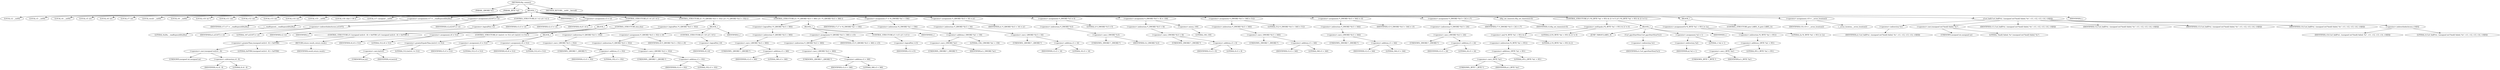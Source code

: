 digraph tftp_connect {  
"1000117" [label = "(METHOD,tftp_connect)" ]
"1000118" [label = "(PARAM,_QWORD *a1)" ]
"1000119" [label = "(PARAM,_BYTE *a2)" ]
"1000120" [label = "(BLOCK,,)" ]
"1000121" [label = "(LOCAL,v2: __int64)" ]
"1000122" [label = "(LOCAL,v3: __int64)" ]
"1000123" [label = "(LOCAL,v4: __int64)" ]
"1000124" [label = "(LOCAL,v5: int)" ]
"1000125" [label = "(LOCAL,v6: int)" ]
"1000126" [label = "(LOCAL,v7: int)" ]
"1000127" [label = "(LOCAL,result: __int64)" ]
"1000128" [label = "(LOCAL,v9: __int64)" ]
"1000129" [label = "(LOCAL,v10: int *)" ]
"1000130" [label = "(LOCAL,v11: int)" ]
"1000131" [label = "(LOCAL,v12: int)" ]
"1000132" [label = "(LOCAL,v13: int)" ]
"1000133" [label = "(LOCAL,v14: int)" ]
"1000134" [label = "(LOCAL,v15: __int64)" ]
"1000135" [label = "(LOCAL,v16: char [ 136 ])" ]
"1000136" [label = "(LOCAL,v17: unsigned __int64)" ]
"1000137" [label = "(<operator>.assignment,v17 = __readfsqword(0x28u))" ]
"1000138" [label = "(IDENTIFIER,v17,v17 = __readfsqword(0x28u))" ]
"1000139" [label = "(__readfsqword,__readfsqword(0x28u))" ]
"1000140" [label = "(LITERAL,0x28u,__readfsqword(0x28u))" ]
"1000141" [label = "(<operator>.assignment,a1[167] = v2)" ]
"1000142" [label = "(<operator>.indirectIndexAccess,a1[167])" ]
"1000143" [label = "(IDENTIFIER,a1,a1[167] = v2)" ]
"1000144" [label = "(LITERAL,167,a1[167] = v2)" ]
"1000145" [label = "(IDENTIFIER,v2,a1[167] = v2)" ]
"1000146" [label = "(CONTROL_STRUCTURE,if ( !v2 ),if ( !v2 ))" ]
"1000147" [label = "(<operator>.logicalNot,!v2)" ]
"1000148" [label = "(IDENTIFIER,v2,!v2)" ]
"1000149" [label = "(IDENTIFIER,L,)" ]
"1000150" [label = "(<operator>.assignment,v3 = v2)" ]
"1000151" [label = "(IDENTIFIER,v3,v3 = v2)" ]
"1000152" [label = "(IDENTIFIER,v2,v3 = v2)" ]
"1000153" [label = "(CONTROL_STRUCTURE,if ( v4 ),if ( v4 ))" ]
"1000154" [label = "(IDENTIFIER,v4,if ( v4 ))" ]
"1000155" [label = "(BLOCK,,)" ]
"1000156" [label = "(IDENTIFIER,L,)" ]
"1000157" [label = "(CONTROL_STRUCTURE,if ( (unsigned int)(v4 - 8) > 0xFFB0 ),if ( (unsigned int)(v4 - 8) > 0xFFB0 ))" ]
"1000158" [label = "(<operator>.greaterThan,(unsigned int)(v4 - 8) > 0xFFB0)" ]
"1000159" [label = "(<operator>.cast,(unsigned int)(v4 - 8))" ]
"1000160" [label = "(UNKNOWN,unsigned int,unsigned int)" ]
"1000161" [label = "(<operator>.subtraction,v4 - 8)" ]
"1000162" [label = "(IDENTIFIER,v4,v4 - 8)" ]
"1000163" [label = "(LITERAL,8,v4 - 8)" ]
"1000164" [label = "(LITERAL,0xFFB0,(unsigned int)(v4 - 8) > 0xFFB0)" ]
"1000165" [label = "(RETURN,return result;,return result;)" ]
"1000166" [label = "(IDENTIFIER,result,return result;)" ]
"1000167" [label = "(<operator>.assignment,v6 = 512)" ]
"1000168" [label = "(IDENTIFIER,v6,v6 = 512)" ]
"1000169" [label = "(LITERAL,512,v6 = 512)" ]
"1000170" [label = "(CONTROL_STRUCTURE,if ( (int)v4 >= 512 ),if ( (int)v4 >= 512 ))" ]
"1000171" [label = "(<operator>.greaterEqualsThan,(int)v4 >= 512)" ]
"1000172" [label = "(<operator>.cast,(int)v4)" ]
"1000173" [label = "(UNKNOWN,int,int)" ]
"1000174" [label = "(IDENTIFIER,v4,(int)v4)" ]
"1000175" [label = "(LITERAL,512,(int)v4 >= 512)" ]
"1000176" [label = "(CONTROL_STRUCTURE,else,else)" ]
"1000177" [label = "(BLOCK,,)" ]
"1000178" [label = "(<operator>.assignment,v5 = 512)" ]
"1000179" [label = "(IDENTIFIER,v5,v5 = 512)" ]
"1000180" [label = "(LITERAL,512,v5 = 512)" ]
"1000181" [label = "(<operator>.assignment,v6 = 512)" ]
"1000182" [label = "(IDENTIFIER,v6,v6 = 512)" ]
"1000183" [label = "(LITERAL,512,v6 = 512)" ]
"1000184" [label = "(CONTROL_STRUCTURE,if ( !*(_QWORD *)(v3 + 352) ),if ( !*(_QWORD *)(v3 + 352) ))" ]
"1000185" [label = "(<operator>.logicalNot,!*(_QWORD *)(v3 + 352))" ]
"1000186" [label = "(<operator>.indirection,*(_QWORD *)(v3 + 352))" ]
"1000187" [label = "(<operator>.cast,(_QWORD *)(v3 + 352))" ]
"1000188" [label = "(UNKNOWN,_QWORD *,_QWORD *)" ]
"1000189" [label = "(<operator>.addition,v3 + 352)" ]
"1000190" [label = "(IDENTIFIER,v3,v3 + 352)" ]
"1000191" [label = "(LITERAL,352,v3 + 352)" ]
"1000192" [label = "(BLOCK,,)" ]
"1000193" [label = "(<operator>.assignment,*(_QWORD *)(v3 + 352) = v9)" ]
"1000194" [label = "(<operator>.indirection,*(_QWORD *)(v3 + 352))" ]
"1000195" [label = "(<operator>.cast,(_QWORD *)(v3 + 352))" ]
"1000196" [label = "(UNKNOWN,_QWORD *,_QWORD *)" ]
"1000197" [label = "(<operator>.addition,v3 + 352)" ]
"1000198" [label = "(IDENTIFIER,v3,v3 + 352)" ]
"1000199" [label = "(LITERAL,352,v3 + 352)" ]
"1000200" [label = "(IDENTIFIER,v9,*(_QWORD *)(v3 + 352) = v9)" ]
"1000201" [label = "(CONTROL_STRUCTURE,if ( !v9 ),if ( !v9 ))" ]
"1000202" [label = "(<operator>.logicalNot,!v9)" ]
"1000203" [label = "(IDENTIFIER,v9,!v9)" ]
"1000204" [label = "(IDENTIFIER,L,)" ]
"1000205" [label = "(CONTROL_STRUCTURE,if ( !*(_QWORD *)(v3 + 360) ),if ( !*(_QWORD *)(v3 + 360) ))" ]
"1000206" [label = "(<operator>.logicalNot,!*(_QWORD *)(v3 + 360))" ]
"1000207" [label = "(<operator>.indirection,*(_QWORD *)(v3 + 360))" ]
"1000208" [label = "(<operator>.cast,(_QWORD *)(v3 + 360))" ]
"1000209" [label = "(UNKNOWN,_QWORD *,_QWORD *)" ]
"1000210" [label = "(<operator>.addition,v3 + 360)" ]
"1000211" [label = "(IDENTIFIER,v3,v3 + 360)" ]
"1000212" [label = "(LITERAL,360,v3 + 360)" ]
"1000213" [label = "(BLOCK,,)" ]
"1000214" [label = "(<operator>.assignment,*(_QWORD *)(v3 + 360) = v15)" ]
"1000215" [label = "(<operator>.indirection,*(_QWORD *)(v3 + 360))" ]
"1000216" [label = "(<operator>.cast,(_QWORD *)(v3 + 360))" ]
"1000217" [label = "(UNKNOWN,_QWORD *,_QWORD *)" ]
"1000218" [label = "(<operator>.addition,v3 + 360)" ]
"1000219" [label = "(IDENTIFIER,v3,v3 + 360)" ]
"1000220" [label = "(LITERAL,360,v3 + 360)" ]
"1000221" [label = "(IDENTIFIER,v15,*(_QWORD *)(v3 + 360) = v15)" ]
"1000222" [label = "(CONTROL_STRUCTURE,if ( !v15 ),if ( !v15 ))" ]
"1000223" [label = "(<operator>.logicalNot,!v15)" ]
"1000224" [label = "(IDENTIFIER,v15,!v15)" ]
"1000225" [label = "(IDENTIFIER,L,)" ]
"1000226" [label = "(<operator>.assignment,v7 = *((_DWORD *)a1 + 156))" ]
"1000227" [label = "(IDENTIFIER,v7,v7 = *((_DWORD *)a1 + 156))" ]
"1000228" [label = "(<operator>.indirection,*((_DWORD *)a1 + 156))" ]
"1000229" [label = "(<operator>.addition,(_DWORD *)a1 + 156)" ]
"1000230" [label = "(<operator>.cast,(_DWORD *)a1)" ]
"1000231" [label = "(UNKNOWN,_DWORD *,_DWORD *)" ]
"1000232" [label = "(IDENTIFIER,a1,(_DWORD *)a1)" ]
"1000233" [label = "(LITERAL,156,(_DWORD *)a1 + 156)" ]
"1000234" [label = "(<operator>.assignment,*(_QWORD *)(v3 + 16) = a1)" ]
"1000235" [label = "(<operator>.indirection,*(_QWORD *)(v3 + 16))" ]
"1000236" [label = "(<operator>.cast,(_QWORD *)(v3 + 16))" ]
"1000237" [label = "(UNKNOWN,_QWORD *,_QWORD *)" ]
"1000238" [label = "(<operator>.addition,v3 + 16)" ]
"1000239" [label = "(IDENTIFIER,v3,v3 + 16)" ]
"1000240" [label = "(LITERAL,16,v3 + 16)" ]
"1000241" [label = "(IDENTIFIER,a1,*(_QWORD *)(v3 + 16) = a1)" ]
"1000242" [label = "(<operator>.assignment,*(_DWORD *)v3 = 0)" ]
"1000243" [label = "(<operator>.indirection,*(_DWORD *)v3)" ]
"1000244" [label = "(<operator>.cast,(_DWORD *)v3)" ]
"1000245" [label = "(UNKNOWN,_DWORD *,_DWORD *)" ]
"1000246" [label = "(IDENTIFIER,v3,(_DWORD *)v3)" ]
"1000247" [label = "(LITERAL,0,*(_DWORD *)v3 = 0)" ]
"1000248" [label = "(<operator>.assignment,*(_DWORD *)(v3 + 8) = -100)" ]
"1000249" [label = "(<operator>.indirection,*(_DWORD *)(v3 + 8))" ]
"1000250" [label = "(<operator>.cast,(_DWORD *)(v3 + 8))" ]
"1000251" [label = "(UNKNOWN,_DWORD *,_DWORD *)" ]
"1000252" [label = "(<operator>.addition,v3 + 8)" ]
"1000253" [label = "(IDENTIFIER,v3,v3 + 8)" ]
"1000254" [label = "(LITERAL,8,v3 + 8)" ]
"1000255" [label = "(<operator>.minus,-100)" ]
"1000256" [label = "(LITERAL,100,-100)" ]
"1000257" [label = "(<operator>.assignment,*(_DWORD *)(v3 + 340) = 512)" ]
"1000258" [label = "(<operator>.indirection,*(_DWORD *)(v3 + 340))" ]
"1000259" [label = "(<operator>.cast,(_DWORD *)(v3 + 340))" ]
"1000260" [label = "(UNKNOWN,_DWORD *,_DWORD *)" ]
"1000261" [label = "(<operator>.addition,v3 + 340)" ]
"1000262" [label = "(IDENTIFIER,v3,v3 + 340)" ]
"1000263" [label = "(LITERAL,340,v3 + 340)" ]
"1000264" [label = "(LITERAL,512,*(_DWORD *)(v3 + 340) = 512)" ]
"1000265" [label = "(<operator>.assignment,*(_DWORD *)(v3 + 344) = v5)" ]
"1000266" [label = "(<operator>.indirection,*(_DWORD *)(v3 + 344))" ]
"1000267" [label = "(<operator>.cast,(_DWORD *)(v3 + 344))" ]
"1000268" [label = "(UNKNOWN,_DWORD *,_DWORD *)" ]
"1000269" [label = "(<operator>.addition,v3 + 344)" ]
"1000270" [label = "(IDENTIFIER,v3,v3 + 344)" ]
"1000271" [label = "(LITERAL,344,v3 + 344)" ]
"1000272" [label = "(IDENTIFIER,v5,*(_DWORD *)(v3 + 344) = v5)" ]
"1000273" [label = "(<operator>.assignment,*(_DWORD *)(v3 + 24) = v7)" ]
"1000274" [label = "(<operator>.indirection,*(_DWORD *)(v3 + 24))" ]
"1000275" [label = "(<operator>.cast,(_DWORD *)(v3 + 24))" ]
"1000276" [label = "(UNKNOWN,_DWORD *,_DWORD *)" ]
"1000277" [label = "(<operator>.addition,v3 + 24)" ]
"1000278" [label = "(IDENTIFIER,v3,v3 + 24)" ]
"1000279" [label = "(LITERAL,24,v3 + 24)" ]
"1000280" [label = "(IDENTIFIER,v7,*(_DWORD *)(v3 + 24) = v7)" ]
"1000281" [label = "(tftp_set_timeouts,tftp_set_timeouts(v3))" ]
"1000282" [label = "(IDENTIFIER,v3,tftp_set_timeouts(v3))" ]
"1000283" [label = "(CONTROL_STRUCTURE,if ( (*((_BYTE *)a1 + 951) & 2) != 0 ),if ( (*((_BYTE *)a1 + 951) & 2) != 0 ))" ]
"1000284" [label = "(<operator>.notEquals,(*((_BYTE *)a1 + 951) & 2) != 0)" ]
"1000285" [label = "(<operator>.and,*((_BYTE *)a1 + 951) & 2)" ]
"1000286" [label = "(<operator>.indirection,*((_BYTE *)a1 + 951))" ]
"1000287" [label = "(<operator>.addition,(_BYTE *)a1 + 951)" ]
"1000288" [label = "(<operator>.cast,(_BYTE *)a1)" ]
"1000289" [label = "(UNKNOWN,_BYTE *,_BYTE *)" ]
"1000290" [label = "(IDENTIFIER,a1,(_BYTE *)a1)" ]
"1000291" [label = "(LITERAL,951,(_BYTE *)a1 + 951)" ]
"1000292" [label = "(LITERAL,2,*((_BYTE *)a1 + 951) & 2)" ]
"1000293" [label = "(LITERAL,0,(*((_BYTE *)a1 + 951) & 2) != 0)" ]
"1000294" [label = "(BLOCK,,)" ]
"1000295" [label = "(JUMP_TARGET,LABEL_9)" ]
"1000296" [label = "(Curl_pgrsStartNow,Curl_pgrsStartNow(*a1))" ]
"1000297" [label = "(<operator>.indirection,*a1)" ]
"1000298" [label = "(IDENTIFIER,a1,Curl_pgrsStartNow(*a1))" ]
"1000299" [label = "(<operator>.assignment,*a2 = 1)" ]
"1000300" [label = "(<operator>.indirection,*a2)" ]
"1000301" [label = "(IDENTIFIER,a2,*a2 = 1)" ]
"1000302" [label = "(LITERAL,1,*a2 = 1)" ]
"1000303" [label = "(IDENTIFIER,L,)" ]
"1000304" [label = "(BLOCK,,)" ]
"1000305" [label = "(<operators>.assignmentOr,*((_BYTE *)a1 + 951) |= 2u)" ]
"1000306" [label = "(<operator>.indirection,*((_BYTE *)a1 + 951))" ]
"1000307" [label = "(<operator>.addition,(_BYTE *)a1 + 951)" ]
"1000308" [label = "(<operator>.cast,(_BYTE *)a1)" ]
"1000309" [label = "(UNKNOWN,_BYTE *,_BYTE *)" ]
"1000310" [label = "(IDENTIFIER,a1,(_BYTE *)a1)" ]
"1000311" [label = "(LITERAL,951,(_BYTE *)a1 + 951)" ]
"1000312" [label = "(LITERAL,2u,*((_BYTE *)a1 + 951) |= 2u)" ]
"1000313" [label = "(CONTROL_STRUCTURE,goto LABEL_9;,goto LABEL_9;)" ]
"1000314" [label = "(<operator>.assignment,v10 = __errno_location())" ]
"1000315" [label = "(IDENTIFIER,v10,v10 = __errno_location())" ]
"1000316" [label = "(__errno_location,__errno_location())" ]
"1000317" [label = "(Curl_failf,Curl_failf(*a1, (unsigned int)\"bind() failed; %s\", v11, v12, v13, v14, v16[0]))" ]
"1000318" [label = "(<operator>.indirection,*a1)" ]
"1000319" [label = "(IDENTIFIER,a1,Curl_failf(*a1, (unsigned int)\"bind() failed; %s\", v11, v12, v13, v14, v16[0]))" ]
"1000320" [label = "(<operator>.cast,(unsigned int)\"bind() failed; %s\")" ]
"1000321" [label = "(UNKNOWN,unsigned int,unsigned int)" ]
"1000322" [label = "(LITERAL,\"bind() failed; %s\",(unsigned int)\"bind() failed; %s\")" ]
"1000323" [label = "(IDENTIFIER,v11,Curl_failf(*a1, (unsigned int)\"bind() failed; %s\", v11, v12, v13, v14, v16[0]))" ]
"1000324" [label = "(IDENTIFIER,v12,Curl_failf(*a1, (unsigned int)\"bind() failed; %s\", v11, v12, v13, v14, v16[0]))" ]
"1000325" [label = "(IDENTIFIER,v13,Curl_failf(*a1, (unsigned int)\"bind() failed; %s\", v11, v12, v13, v14, v16[0]))" ]
"1000326" [label = "(IDENTIFIER,v14,Curl_failf(*a1, (unsigned int)\"bind() failed; %s\", v11, v12, v13, v14, v16[0]))" ]
"1000327" [label = "(<operator>.indirectIndexAccess,v16[0])" ]
"1000328" [label = "(IDENTIFIER,v16,Curl_failf(*a1, (unsigned int)\"bind() failed; %s\", v11, v12, v13, v14, v16[0]))" ]
"1000329" [label = "(LITERAL,0,Curl_failf(*a1, (unsigned int)\"bind() failed; %s\", v11, v12, v13, v14, v16[0]))" ]
"1000330" [label = "(IDENTIFIER,L,)" ]
"1000331" [label = "(METHOD_RETURN,__int64 __fastcall)" ]
  "1000117" -> "1000118" 
  "1000117" -> "1000119" 
  "1000117" -> "1000120" 
  "1000117" -> "1000331" 
  "1000120" -> "1000121" 
  "1000120" -> "1000122" 
  "1000120" -> "1000123" 
  "1000120" -> "1000124" 
  "1000120" -> "1000125" 
  "1000120" -> "1000126" 
  "1000120" -> "1000127" 
  "1000120" -> "1000128" 
  "1000120" -> "1000129" 
  "1000120" -> "1000130" 
  "1000120" -> "1000131" 
  "1000120" -> "1000132" 
  "1000120" -> "1000133" 
  "1000120" -> "1000134" 
  "1000120" -> "1000135" 
  "1000120" -> "1000136" 
  "1000120" -> "1000137" 
  "1000120" -> "1000141" 
  "1000120" -> "1000146" 
  "1000120" -> "1000149" 
  "1000120" -> "1000150" 
  "1000120" -> "1000153" 
  "1000120" -> "1000184" 
  "1000120" -> "1000205" 
  "1000120" -> "1000226" 
  "1000120" -> "1000234" 
  "1000120" -> "1000242" 
  "1000120" -> "1000248" 
  "1000120" -> "1000257" 
  "1000120" -> "1000265" 
  "1000120" -> "1000273" 
  "1000120" -> "1000281" 
  "1000120" -> "1000283" 
  "1000120" -> "1000304" 
  "1000120" -> "1000314" 
  "1000120" -> "1000317" 
  "1000120" -> "1000330" 
  "1000137" -> "1000138" 
  "1000137" -> "1000139" 
  "1000139" -> "1000140" 
  "1000141" -> "1000142" 
  "1000141" -> "1000145" 
  "1000142" -> "1000143" 
  "1000142" -> "1000144" 
  "1000146" -> "1000147" 
  "1000147" -> "1000148" 
  "1000150" -> "1000151" 
  "1000150" -> "1000152" 
  "1000153" -> "1000154" 
  "1000153" -> "1000155" 
  "1000153" -> "1000176" 
  "1000155" -> "1000156" 
  "1000155" -> "1000157" 
  "1000155" -> "1000167" 
  "1000155" -> "1000170" 
  "1000157" -> "1000158" 
  "1000157" -> "1000165" 
  "1000158" -> "1000159" 
  "1000158" -> "1000164" 
  "1000159" -> "1000160" 
  "1000159" -> "1000161" 
  "1000161" -> "1000162" 
  "1000161" -> "1000163" 
  "1000165" -> "1000166" 
  "1000167" -> "1000168" 
  "1000167" -> "1000169" 
  "1000170" -> "1000171" 
  "1000171" -> "1000172" 
  "1000171" -> "1000175" 
  "1000172" -> "1000173" 
  "1000172" -> "1000174" 
  "1000176" -> "1000177" 
  "1000177" -> "1000178" 
  "1000177" -> "1000181" 
  "1000178" -> "1000179" 
  "1000178" -> "1000180" 
  "1000181" -> "1000182" 
  "1000181" -> "1000183" 
  "1000184" -> "1000185" 
  "1000184" -> "1000192" 
  "1000185" -> "1000186" 
  "1000186" -> "1000187" 
  "1000187" -> "1000188" 
  "1000187" -> "1000189" 
  "1000189" -> "1000190" 
  "1000189" -> "1000191" 
  "1000192" -> "1000193" 
  "1000192" -> "1000201" 
  "1000192" -> "1000204" 
  "1000193" -> "1000194" 
  "1000193" -> "1000200" 
  "1000194" -> "1000195" 
  "1000195" -> "1000196" 
  "1000195" -> "1000197" 
  "1000197" -> "1000198" 
  "1000197" -> "1000199" 
  "1000201" -> "1000202" 
  "1000202" -> "1000203" 
  "1000205" -> "1000206" 
  "1000205" -> "1000213" 
  "1000206" -> "1000207" 
  "1000207" -> "1000208" 
  "1000208" -> "1000209" 
  "1000208" -> "1000210" 
  "1000210" -> "1000211" 
  "1000210" -> "1000212" 
  "1000213" -> "1000214" 
  "1000213" -> "1000222" 
  "1000213" -> "1000225" 
  "1000214" -> "1000215" 
  "1000214" -> "1000221" 
  "1000215" -> "1000216" 
  "1000216" -> "1000217" 
  "1000216" -> "1000218" 
  "1000218" -> "1000219" 
  "1000218" -> "1000220" 
  "1000222" -> "1000223" 
  "1000223" -> "1000224" 
  "1000226" -> "1000227" 
  "1000226" -> "1000228" 
  "1000228" -> "1000229" 
  "1000229" -> "1000230" 
  "1000229" -> "1000233" 
  "1000230" -> "1000231" 
  "1000230" -> "1000232" 
  "1000234" -> "1000235" 
  "1000234" -> "1000241" 
  "1000235" -> "1000236" 
  "1000236" -> "1000237" 
  "1000236" -> "1000238" 
  "1000238" -> "1000239" 
  "1000238" -> "1000240" 
  "1000242" -> "1000243" 
  "1000242" -> "1000247" 
  "1000243" -> "1000244" 
  "1000244" -> "1000245" 
  "1000244" -> "1000246" 
  "1000248" -> "1000249" 
  "1000248" -> "1000255" 
  "1000249" -> "1000250" 
  "1000250" -> "1000251" 
  "1000250" -> "1000252" 
  "1000252" -> "1000253" 
  "1000252" -> "1000254" 
  "1000255" -> "1000256" 
  "1000257" -> "1000258" 
  "1000257" -> "1000264" 
  "1000258" -> "1000259" 
  "1000259" -> "1000260" 
  "1000259" -> "1000261" 
  "1000261" -> "1000262" 
  "1000261" -> "1000263" 
  "1000265" -> "1000266" 
  "1000265" -> "1000272" 
  "1000266" -> "1000267" 
  "1000267" -> "1000268" 
  "1000267" -> "1000269" 
  "1000269" -> "1000270" 
  "1000269" -> "1000271" 
  "1000273" -> "1000274" 
  "1000273" -> "1000280" 
  "1000274" -> "1000275" 
  "1000275" -> "1000276" 
  "1000275" -> "1000277" 
  "1000277" -> "1000278" 
  "1000277" -> "1000279" 
  "1000281" -> "1000282" 
  "1000283" -> "1000284" 
  "1000283" -> "1000294" 
  "1000284" -> "1000285" 
  "1000284" -> "1000293" 
  "1000285" -> "1000286" 
  "1000285" -> "1000292" 
  "1000286" -> "1000287" 
  "1000287" -> "1000288" 
  "1000287" -> "1000291" 
  "1000288" -> "1000289" 
  "1000288" -> "1000290" 
  "1000294" -> "1000295" 
  "1000294" -> "1000296" 
  "1000294" -> "1000299" 
  "1000294" -> "1000303" 
  "1000296" -> "1000297" 
  "1000297" -> "1000298" 
  "1000299" -> "1000300" 
  "1000299" -> "1000302" 
  "1000300" -> "1000301" 
  "1000304" -> "1000305" 
  "1000304" -> "1000313" 
  "1000305" -> "1000306" 
  "1000305" -> "1000312" 
  "1000306" -> "1000307" 
  "1000307" -> "1000308" 
  "1000307" -> "1000311" 
  "1000308" -> "1000309" 
  "1000308" -> "1000310" 
  "1000314" -> "1000315" 
  "1000314" -> "1000316" 
  "1000317" -> "1000318" 
  "1000317" -> "1000320" 
  "1000317" -> "1000323" 
  "1000317" -> "1000324" 
  "1000317" -> "1000325" 
  "1000317" -> "1000326" 
  "1000317" -> "1000327" 
  "1000318" -> "1000319" 
  "1000320" -> "1000321" 
  "1000320" -> "1000322" 
  "1000327" -> "1000328" 
  "1000327" -> "1000329" 
}
